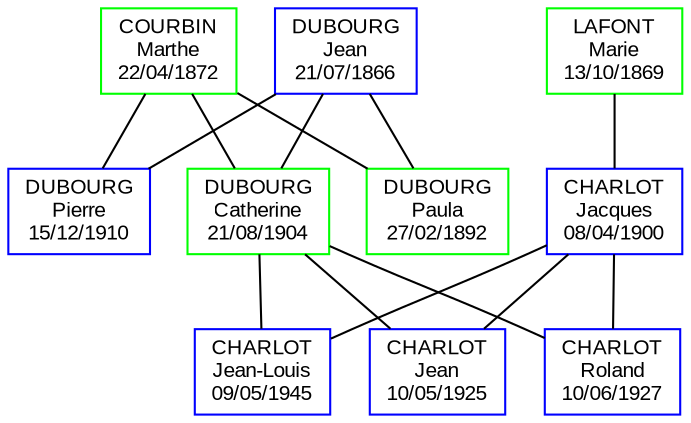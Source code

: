 digraph {
	rankdir = "BT";

	node [shape = box, color = blue, fontname = "Arial", fontsize = 10];
	122 [label="DUBOURG\nPierre\n15/12/1910"];
	18 [label="DUBOURG\nJean\n21/07/1866"];
	4 [label="CHARLOT\nJean-Louis\n09/05/1945"];
	111 [label="CHARLOT\nJean\n10/05/1925"];
	112 [label="CHARLOT\nRoland\n10/06/1927"];
	8 [label="CHARLOT\nJacques\n08/04/1900"];

	node [color = green];
	9 [label="DUBOURG\nCatherine\n21/08/1904"];
	19 [label="COURBIN\nMarthe\n22/04/1872"];
	121 [label="DUBOURG\nPaula\n27/02/1892"];
	17 [label="LAFONT\nMarie\n13/10/1869"];

	edge [dir = none];
	122 -> 18;
	122 -> 19;
	9 -> 18;
	9 -> 19;
	121 -> 18;
	121 -> 19;
	4 -> 8;
	4 -> 9;
	111 -> 8;
	111 -> 9;
	112 -> 8;
	112 -> 9;
	8 -> 17;
}
